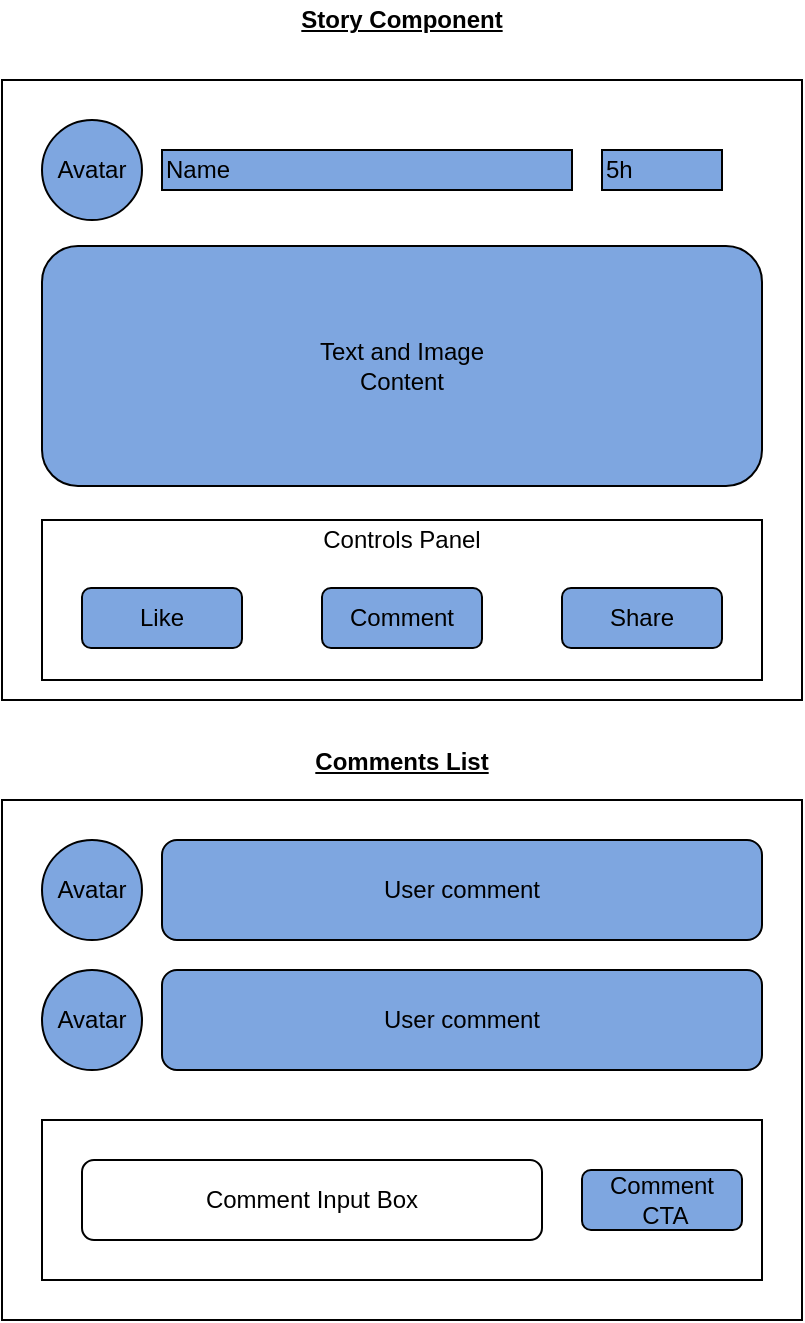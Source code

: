 <mxfile version="14.9.2" type="github">
  <diagram id="io5Vtttd5gb31MnQ8bZ_" name="Page-1">
    <mxGraphModel dx="782" dy="420" grid="1" gridSize="10" guides="1" tooltips="1" connect="1" arrows="1" fold="1" page="1" pageScale="1" pageWidth="850" pageHeight="1100" math="0" shadow="0">
      <root>
        <mxCell id="0" />
        <mxCell id="1" parent="0" />
        <mxCell id="bslfFcCDbvvt9Q8GJ0my-16" value="" style="group" vertex="1" connectable="0" parent="1">
          <mxGeometry x="340" y="40" width="400" height="350" as="geometry" />
        </mxCell>
        <mxCell id="bslfFcCDbvvt9Q8GJ0my-1" value="" style="rounded=0;whiteSpace=wrap;html=1;" vertex="1" parent="bslfFcCDbvvt9Q8GJ0my-16">
          <mxGeometry y="40" width="400" height="310" as="geometry" />
        </mxCell>
        <mxCell id="bslfFcCDbvvt9Q8GJ0my-2" value="&lt;u&gt;&lt;b&gt;Story Component&lt;/b&gt;&lt;/u&gt;" style="text;html=1;strokeColor=none;fillColor=none;align=center;verticalAlign=middle;whiteSpace=wrap;rounded=0;" vertex="1" parent="bslfFcCDbvvt9Q8GJ0my-16">
          <mxGeometry x="130" width="140" height="20" as="geometry" />
        </mxCell>
        <mxCell id="bslfFcCDbvvt9Q8GJ0my-3" value="Avatar" style="ellipse;whiteSpace=wrap;html=1;aspect=fixed;fillColor=#7EA6E0;" vertex="1" parent="bslfFcCDbvvt9Q8GJ0my-16">
          <mxGeometry x="20" y="60" width="50" height="50" as="geometry" />
        </mxCell>
        <mxCell id="bslfFcCDbvvt9Q8GJ0my-4" value="5h" style="rounded=0;whiteSpace=wrap;html=1;fillColor=#7EA6E0;align=left;" vertex="1" parent="bslfFcCDbvvt9Q8GJ0my-16">
          <mxGeometry x="300" y="75" width="60" height="20" as="geometry" />
        </mxCell>
        <mxCell id="bslfFcCDbvvt9Q8GJ0my-6" value="&lt;div align=&quot;left&quot;&gt;Name&lt;/div&gt;" style="rounded=0;whiteSpace=wrap;html=1;fillColor=#7EA6E0;align=left;" vertex="1" parent="bslfFcCDbvvt9Q8GJ0my-16">
          <mxGeometry x="80" y="75" width="205" height="20" as="geometry" />
        </mxCell>
        <mxCell id="bslfFcCDbvvt9Q8GJ0my-8" value="&lt;div&gt;Text and Image &lt;br&gt;&lt;/div&gt;&lt;div&gt;Content&lt;/div&gt;" style="rounded=1;whiteSpace=wrap;html=1;fillColor=#7EA6E0;" vertex="1" parent="bslfFcCDbvvt9Q8GJ0my-16">
          <mxGeometry x="20" y="123" width="360" height="120" as="geometry" />
        </mxCell>
        <mxCell id="bslfFcCDbvvt9Q8GJ0my-10" value="" style="rounded=0;whiteSpace=wrap;html=1;fillColor=#FFFFFF;" vertex="1" parent="bslfFcCDbvvt9Q8GJ0my-16">
          <mxGeometry x="20" y="260" width="360" height="80" as="geometry" />
        </mxCell>
        <mxCell id="bslfFcCDbvvt9Q8GJ0my-9" value="Like" style="rounded=1;whiteSpace=wrap;html=1;fillColor=#7EA6E0;" vertex="1" parent="bslfFcCDbvvt9Q8GJ0my-16">
          <mxGeometry x="40" y="294" width="80" height="30" as="geometry" />
        </mxCell>
        <mxCell id="bslfFcCDbvvt9Q8GJ0my-12" value="&lt;div&gt;Comment&lt;/div&gt;" style="rounded=1;whiteSpace=wrap;html=1;fillColor=#7EA6E0;" vertex="1" parent="bslfFcCDbvvt9Q8GJ0my-16">
          <mxGeometry x="160" y="294" width="80" height="30" as="geometry" />
        </mxCell>
        <mxCell id="bslfFcCDbvvt9Q8GJ0my-13" value="Share" style="rounded=1;whiteSpace=wrap;html=1;fillColor=#7EA6E0;" vertex="1" parent="bslfFcCDbvvt9Q8GJ0my-16">
          <mxGeometry x="280" y="294" width="80" height="30" as="geometry" />
        </mxCell>
        <mxCell id="bslfFcCDbvvt9Q8GJ0my-14" value="Controls Panel" style="text;html=1;strokeColor=none;fillColor=none;align=center;verticalAlign=middle;whiteSpace=wrap;rounded=0;" vertex="1" parent="bslfFcCDbvvt9Q8GJ0my-16">
          <mxGeometry x="150" y="260" width="100" height="20" as="geometry" />
        </mxCell>
        <mxCell id="bslfFcCDbvvt9Q8GJ0my-36" value="" style="group" vertex="1" connectable="0" parent="1">
          <mxGeometry x="340" y="411" width="400" height="289" as="geometry" />
        </mxCell>
        <mxCell id="bslfFcCDbvvt9Q8GJ0my-19" value="" style="rounded=0;whiteSpace=wrap;html=1;" vertex="1" parent="bslfFcCDbvvt9Q8GJ0my-36">
          <mxGeometry y="29" width="400" height="260" as="geometry" />
        </mxCell>
        <mxCell id="bslfFcCDbvvt9Q8GJ0my-20" value="&lt;u&gt;&lt;b&gt;Comments List&lt;/b&gt;&lt;/u&gt;" style="text;html=1;strokeColor=none;fillColor=none;align=center;verticalAlign=middle;whiteSpace=wrap;rounded=0;" vertex="1" parent="bslfFcCDbvvt9Q8GJ0my-36">
          <mxGeometry x="130" width="140" height="20" as="geometry" />
        </mxCell>
        <mxCell id="bslfFcCDbvvt9Q8GJ0my-25" value="" style="rounded=0;whiteSpace=wrap;html=1;fillColor=#FFFFFF;" vertex="1" parent="bslfFcCDbvvt9Q8GJ0my-36">
          <mxGeometry x="20" y="189" width="360" height="80" as="geometry" />
        </mxCell>
        <mxCell id="bslfFcCDbvvt9Q8GJ0my-27" value="&lt;div&gt;Comment&lt;/div&gt;&amp;nbsp;CTA" style="rounded=1;whiteSpace=wrap;html=1;fillColor=#7EA6E0;" vertex="1" parent="bslfFcCDbvvt9Q8GJ0my-36">
          <mxGeometry x="290" y="214" width="80" height="30" as="geometry" />
        </mxCell>
        <mxCell id="bslfFcCDbvvt9Q8GJ0my-30" value="" style="group" vertex="1" connectable="0" parent="bslfFcCDbvvt9Q8GJ0my-36">
          <mxGeometry x="20" y="49" width="360" height="50" as="geometry" />
        </mxCell>
        <mxCell id="bslfFcCDbvvt9Q8GJ0my-21" value="Avatar" style="ellipse;whiteSpace=wrap;html=1;aspect=fixed;fillColor=#7EA6E0;" vertex="1" parent="bslfFcCDbvvt9Q8GJ0my-30">
          <mxGeometry width="50" height="50" as="geometry" />
        </mxCell>
        <mxCell id="bslfFcCDbvvt9Q8GJ0my-24" value="&lt;div&gt;&lt;br&gt;&lt;/div&gt;&lt;div&gt;User comment&lt;/div&gt;&lt;div&gt;&lt;br&gt;&lt;/div&gt;" style="rounded=1;whiteSpace=wrap;html=1;fillColor=#7EA6E0;" vertex="1" parent="bslfFcCDbvvt9Q8GJ0my-30">
          <mxGeometry x="60" width="300" height="50" as="geometry" />
        </mxCell>
        <mxCell id="bslfFcCDbvvt9Q8GJ0my-31" value="" style="group" vertex="1" connectable="0" parent="bslfFcCDbvvt9Q8GJ0my-36">
          <mxGeometry x="20" y="114" width="360" height="50" as="geometry" />
        </mxCell>
        <mxCell id="bslfFcCDbvvt9Q8GJ0my-32" value="Avatar" style="ellipse;whiteSpace=wrap;html=1;aspect=fixed;fillColor=#7EA6E0;" vertex="1" parent="bslfFcCDbvvt9Q8GJ0my-31">
          <mxGeometry width="50" height="50" as="geometry" />
        </mxCell>
        <mxCell id="bslfFcCDbvvt9Q8GJ0my-33" value="&lt;div&gt;&lt;br&gt;&lt;/div&gt;&lt;div&gt;User comment&lt;/div&gt;&lt;div&gt;&lt;br&gt;&lt;/div&gt;" style="rounded=1;whiteSpace=wrap;html=1;fillColor=#7EA6E0;" vertex="1" parent="bslfFcCDbvvt9Q8GJ0my-31">
          <mxGeometry x="60" width="300" height="50" as="geometry" />
        </mxCell>
        <mxCell id="bslfFcCDbvvt9Q8GJ0my-35" value="Comment Input Box" style="rounded=1;whiteSpace=wrap;html=1;fillColor=#FFFFFF;" vertex="1" parent="bslfFcCDbvvt9Q8GJ0my-36">
          <mxGeometry x="40" y="209" width="230" height="40" as="geometry" />
        </mxCell>
      </root>
    </mxGraphModel>
  </diagram>
</mxfile>
